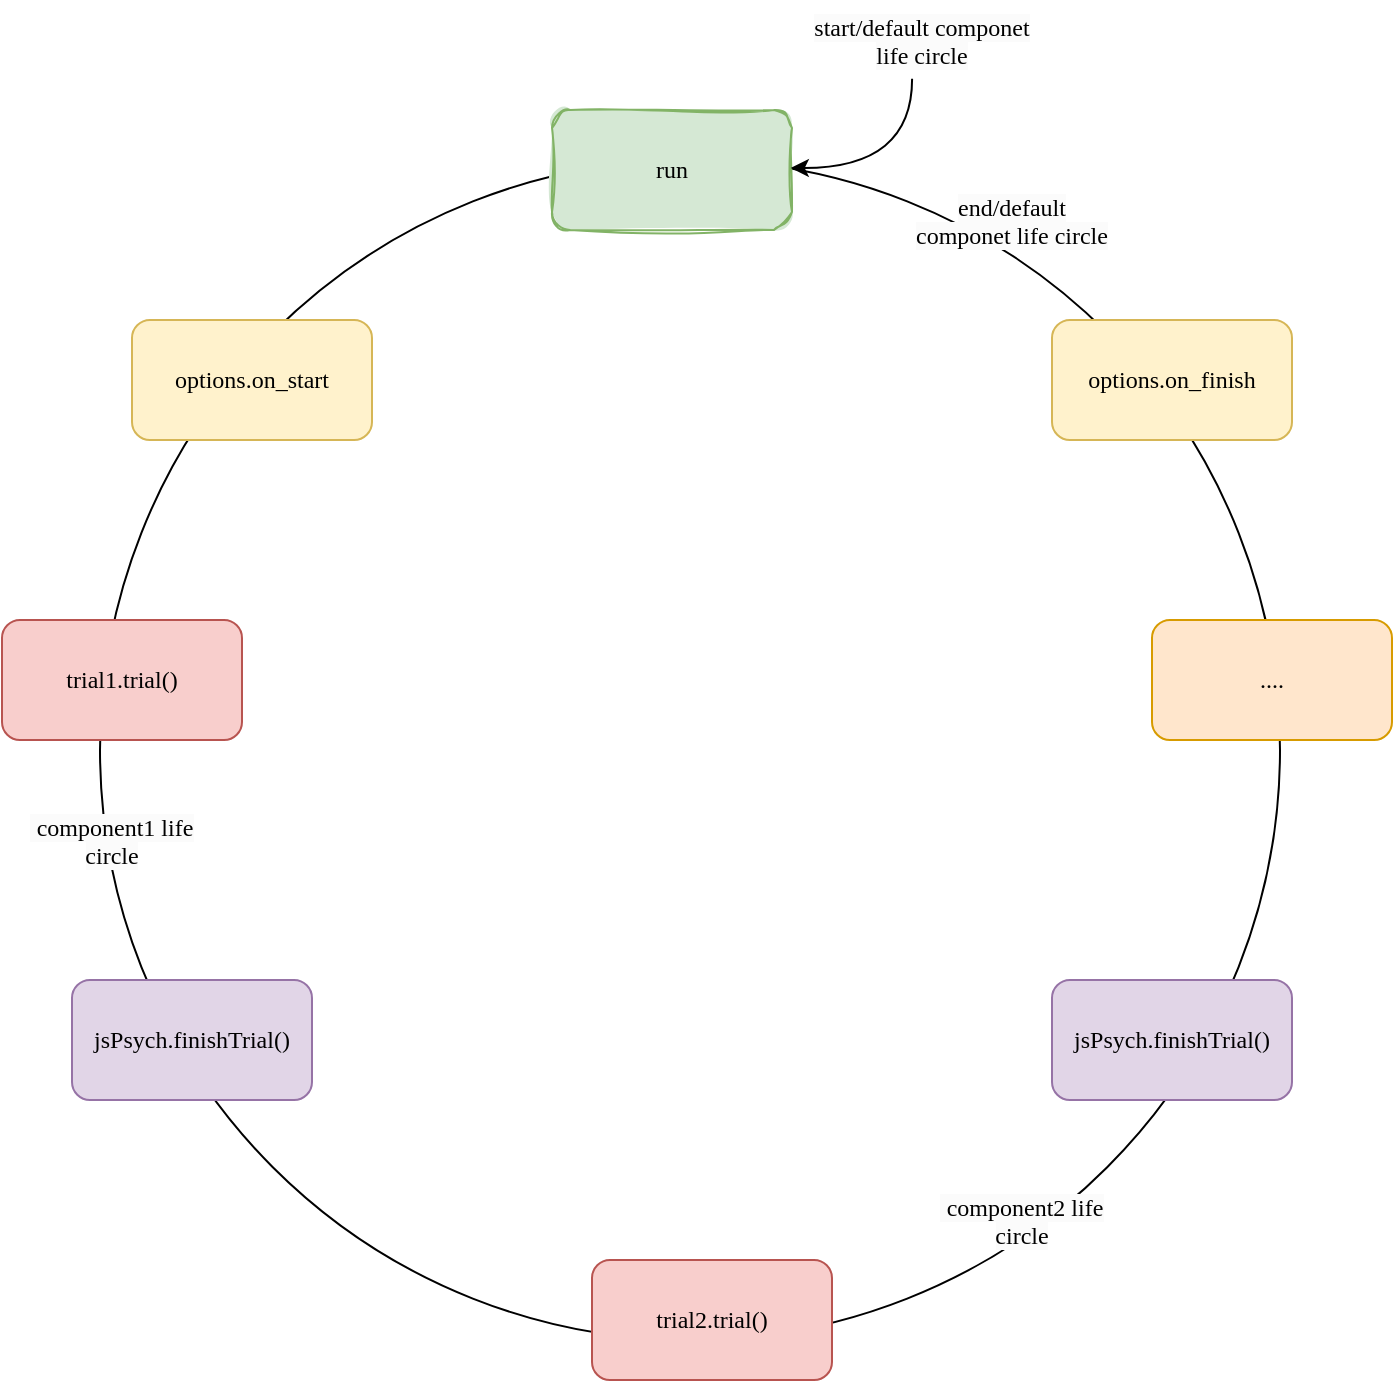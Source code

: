<mxfile version="24.4.8" type="device">
  <diagram name="第 1 页" id="lCfIyBgXQenMQpBt1cYI">
    <mxGraphModel dx="1247" dy="727" grid="1" gridSize="10" guides="1" tooltips="1" connect="1" arrows="1" fold="1" page="1" pageScale="1" pageWidth="827" pageHeight="1169" math="0" shadow="0">
      <root>
        <mxCell id="0" />
        <mxCell id="1" parent="0" />
        <UserObject label="" link="&#xa;&lt;span style=&quot;color: rgb(0, 0, 0); font-family: Helvetica; font-size: 12px; font-style: normal; font-variant-ligatures: normal; font-variant-caps: normal; font-weight: 400; letter-spacing: normal; orphans: 2; text-align: center; text-indent: 0px; text-transform: none; widows: 2; word-spacing: 0px; -webkit-text-stroke-width: 0px; white-space: normal; background-color: rgb(251, 251, 251); text-decoration-thickness: initial; text-decoration-style: initial; text-decoration-color: initial; display: inline !important; float: none;&quot;&gt;trial2.trial()&lt;/span&gt;&#xa;&#xa;" id="st1Of9SUplRnBez-l1QL-35">
          <mxCell style="ellipse;whiteSpace=wrap;html=1;aspect=fixed;fillStyle=hachure;fontFamily=Comic Sans MS;" vertex="1" parent="1">
            <mxGeometry x="114" y="250" width="590" height="590" as="geometry" />
          </mxCell>
        </UserObject>
        <mxCell id="st1Of9SUplRnBez-l1QL-1" value="run" style="rounded=1;whiteSpace=wrap;html=1;sketch=1;curveFitting=1;jiggle=2;shadow=0;fontFamily=Comic Sans MS;fillColor=#d5e8d4;strokeColor=#82b366;fillStyle=solid;" vertex="1" parent="1">
          <mxGeometry x="340" y="225" width="120" height="60" as="geometry" />
        </mxCell>
        <mxCell id="st1Of9SUplRnBez-l1QL-2" value="options.on_start" style="rounded=1;whiteSpace=wrap;html=1;glass=0;fontFamily=Comic Sans MS;fillColor=#fff2cc;strokeColor=#d6b656;" vertex="1" parent="1">
          <mxGeometry x="130" y="330" width="120" height="60" as="geometry" />
        </mxCell>
        <mxCell id="st1Of9SUplRnBez-l1QL-4" value="options.on_finish" style="rounded=1;whiteSpace=wrap;html=1;glass=0;fontFamily=Comic Sans MS;fillColor=#fff2cc;strokeColor=#d6b656;fillStyle=solid;" vertex="1" parent="1">
          <mxGeometry x="590" y="330" width="120" height="60" as="geometry" />
        </mxCell>
        <mxCell id="st1Of9SUplRnBez-l1QL-5" value="trial1.trial()" style="rounded=1;whiteSpace=wrap;html=1;glass=0;fontFamily=Comic Sans MS;fillColor=#f8cecc;strokeColor=#b85450;" vertex="1" parent="1">
          <mxGeometry x="65" y="480" width="120" height="60" as="geometry" />
        </mxCell>
        <mxCell id="st1Of9SUplRnBez-l1QL-13" value="trial2.trial()" style="rounded=1;whiteSpace=wrap;html=1;glass=0;fontFamily=Comic Sans MS;fillStyle=solid;fillColor=#f8cecc;strokeColor=#b85450;" vertex="1" parent="1">
          <mxGeometry x="360" y="800" width="120" height="60" as="geometry" />
        </mxCell>
        <mxCell id="st1Of9SUplRnBez-l1QL-22" value="...." style="rounded=1;whiteSpace=wrap;html=1;glass=0;fontFamily=Comic Sans MS;fillColor=#ffe6cc;strokeColor=#d79b00;" vertex="1" parent="1">
          <mxGeometry x="640" y="480" width="120" height="60" as="geometry" />
        </mxCell>
        <mxCell id="st1Of9SUplRnBez-l1QL-27" value="jsPsych.finishTrial()" style="rounded=1;whiteSpace=wrap;html=1;glass=0;fontFamily=Comic Sans MS;fillColor=#e1d5e7;strokeColor=#9673a6;" vertex="1" parent="1">
          <mxGeometry x="100" y="660" width="120" height="60" as="geometry" />
        </mxCell>
        <mxCell id="st1Of9SUplRnBez-l1QL-31" value="jsPsych.finishTrial()" style="rounded=1;whiteSpace=wrap;html=1;glass=0;fontFamily=Comic Sans MS;fillColor=#e1d5e7;strokeColor=#9673a6;" vertex="1" parent="1">
          <mxGeometry x="590" y="660" width="120" height="60" as="geometry" />
        </mxCell>
        <mxCell id="st1Of9SUplRnBez-l1QL-64" style="edgeStyle=orthogonalEdgeStyle;rounded=0;orthogonalLoop=1;jettySize=auto;html=1;curved=1;entryX=0.995;entryY=0.483;entryDx=0;entryDy=0;entryPerimeter=0;exitX=0.455;exitY=0.985;exitDx=0;exitDy=0;exitPerimeter=0;" edge="1" parent="1" source="st1Of9SUplRnBez-l1QL-55" target="st1Of9SUplRnBez-l1QL-1">
          <mxGeometry relative="1" as="geometry">
            <mxPoint x="600.5" y="237.08" as="sourcePoint" />
            <mxPoint x="470" y="250" as="targetPoint" />
          </mxGeometry>
        </mxCell>
        <mxCell id="st1Of9SUplRnBez-l1QL-55" value="&lt;span style=&quot;color: rgb(0, 0, 0); font-size: 12px; font-style: normal; font-variant-ligatures: normal; font-variant-caps: normal; font-weight: 400; letter-spacing: normal; orphans: 2; text-indent: 0px; text-transform: none; widows: 2; word-spacing: 0px; -webkit-text-stroke-width: 0px; white-space: normal; background-color: rgb(251, 251, 251); text-decoration-thickness: initial; text-decoration-style: initial; text-decoration-color: initial; float: none; display: inline !important;&quot;&gt;start/default componet life circle&lt;/span&gt;" style="text;whiteSpace=wrap;html=1;align=center;fontFamily=Comic Sans MS;" vertex="1" parent="1">
          <mxGeometry x="470" y="170" width="110" height="40" as="geometry" />
        </mxCell>
        <mxCell id="st1Of9SUplRnBez-l1QL-56" value="&lt;span style=&quot;color: rgb(0, 0, 0); font-size: 12px; font-style: normal; font-variant-ligatures: normal; font-variant-caps: normal; font-weight: 400; letter-spacing: normal; orphans: 2; text-indent: 0px; text-transform: none; widows: 2; word-spacing: 0px; -webkit-text-stroke-width: 0px; white-space: normal; background-color: rgb(251, 251, 251); text-decoration-thickness: initial; text-decoration-style: initial; text-decoration-color: initial; float: none; display: inline !important;&quot;&gt;&amp;nbsp;component1 life circle&lt;/span&gt;" style="text;whiteSpace=wrap;html=1;align=center;fontFamily=Comic Sans MS;" vertex="1" parent="1">
          <mxGeometry x="65" y="570" width="110" height="40" as="geometry" />
        </mxCell>
        <mxCell id="st1Of9SUplRnBez-l1QL-58" value="&lt;span style=&quot;color: rgb(0, 0, 0); font-size: 12px; font-style: normal; font-variant-ligatures: normal; font-variant-caps: normal; font-weight: 400; letter-spacing: normal; orphans: 2; text-indent: 0px; text-transform: none; widows: 2; word-spacing: 0px; -webkit-text-stroke-width: 0px; white-space: normal; background-color: rgb(251, 251, 251); text-decoration-thickness: initial; text-decoration-style: initial; text-decoration-color: initial; float: none; display: inline !important;&quot;&gt;&amp;nbsp;component2 life circle&lt;/span&gt;" style="text;whiteSpace=wrap;html=1;align=center;fontFamily=Comic Sans MS;" vertex="1" parent="1">
          <mxGeometry x="520" y="760" width="110" height="40" as="geometry" />
        </mxCell>
        <mxCell id="st1Of9SUplRnBez-l1QL-61" value="&lt;span style=&quot;color: rgb(0, 0, 0); font-family: &amp;quot;Comic Sans MS&amp;quot;; font-size: 12px; font-style: normal; font-variant-ligatures: normal; font-variant-caps: normal; font-weight: 400; letter-spacing: normal; orphans: 2; text-indent: 0px; text-transform: none; widows: 2; word-spacing: 0px; -webkit-text-stroke-width: 0px; white-space: normal; background-color: rgb(251, 251, 251); text-decoration-thickness: initial; text-decoration-style: initial; text-decoration-color: initial; float: none; display: inline !important;&quot;&gt;end/default componet life circle&lt;/span&gt;" style="text;whiteSpace=wrap;html=1;align=center;" vertex="1" parent="1">
          <mxGeometry x="520" y="260" width="100" height="40" as="geometry" />
        </mxCell>
        <mxCell id="st1Of9SUplRnBez-l1QL-65" style="edgeStyle=orthogonalEdgeStyle;rounded=0;orthogonalLoop=1;jettySize=auto;html=1;exitX=0.5;exitY=1;exitDx=0;exitDy=0;" edge="1" parent="1" source="st1Of9SUplRnBez-l1QL-61" target="st1Of9SUplRnBez-l1QL-61">
          <mxGeometry relative="1" as="geometry" />
        </mxCell>
        <mxCell id="st1Of9SUplRnBez-l1QL-66" style="edgeStyle=orthogonalEdgeStyle;rounded=0;orthogonalLoop=1;jettySize=auto;html=1;exitX=0.5;exitY=1;exitDx=0;exitDy=0;" edge="1" parent="1" source="st1Of9SUplRnBez-l1QL-61" target="st1Of9SUplRnBez-l1QL-61">
          <mxGeometry relative="1" as="geometry" />
        </mxCell>
      </root>
    </mxGraphModel>
  </diagram>
</mxfile>
